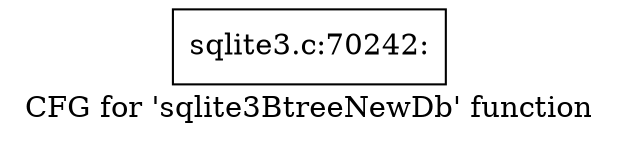 digraph "CFG for 'sqlite3BtreeNewDb' function" {
	label="CFG for 'sqlite3BtreeNewDb' function";

	Node0x55c0f7201a00 [shape=record,label="{sqlite3.c:70242:}"];
}
